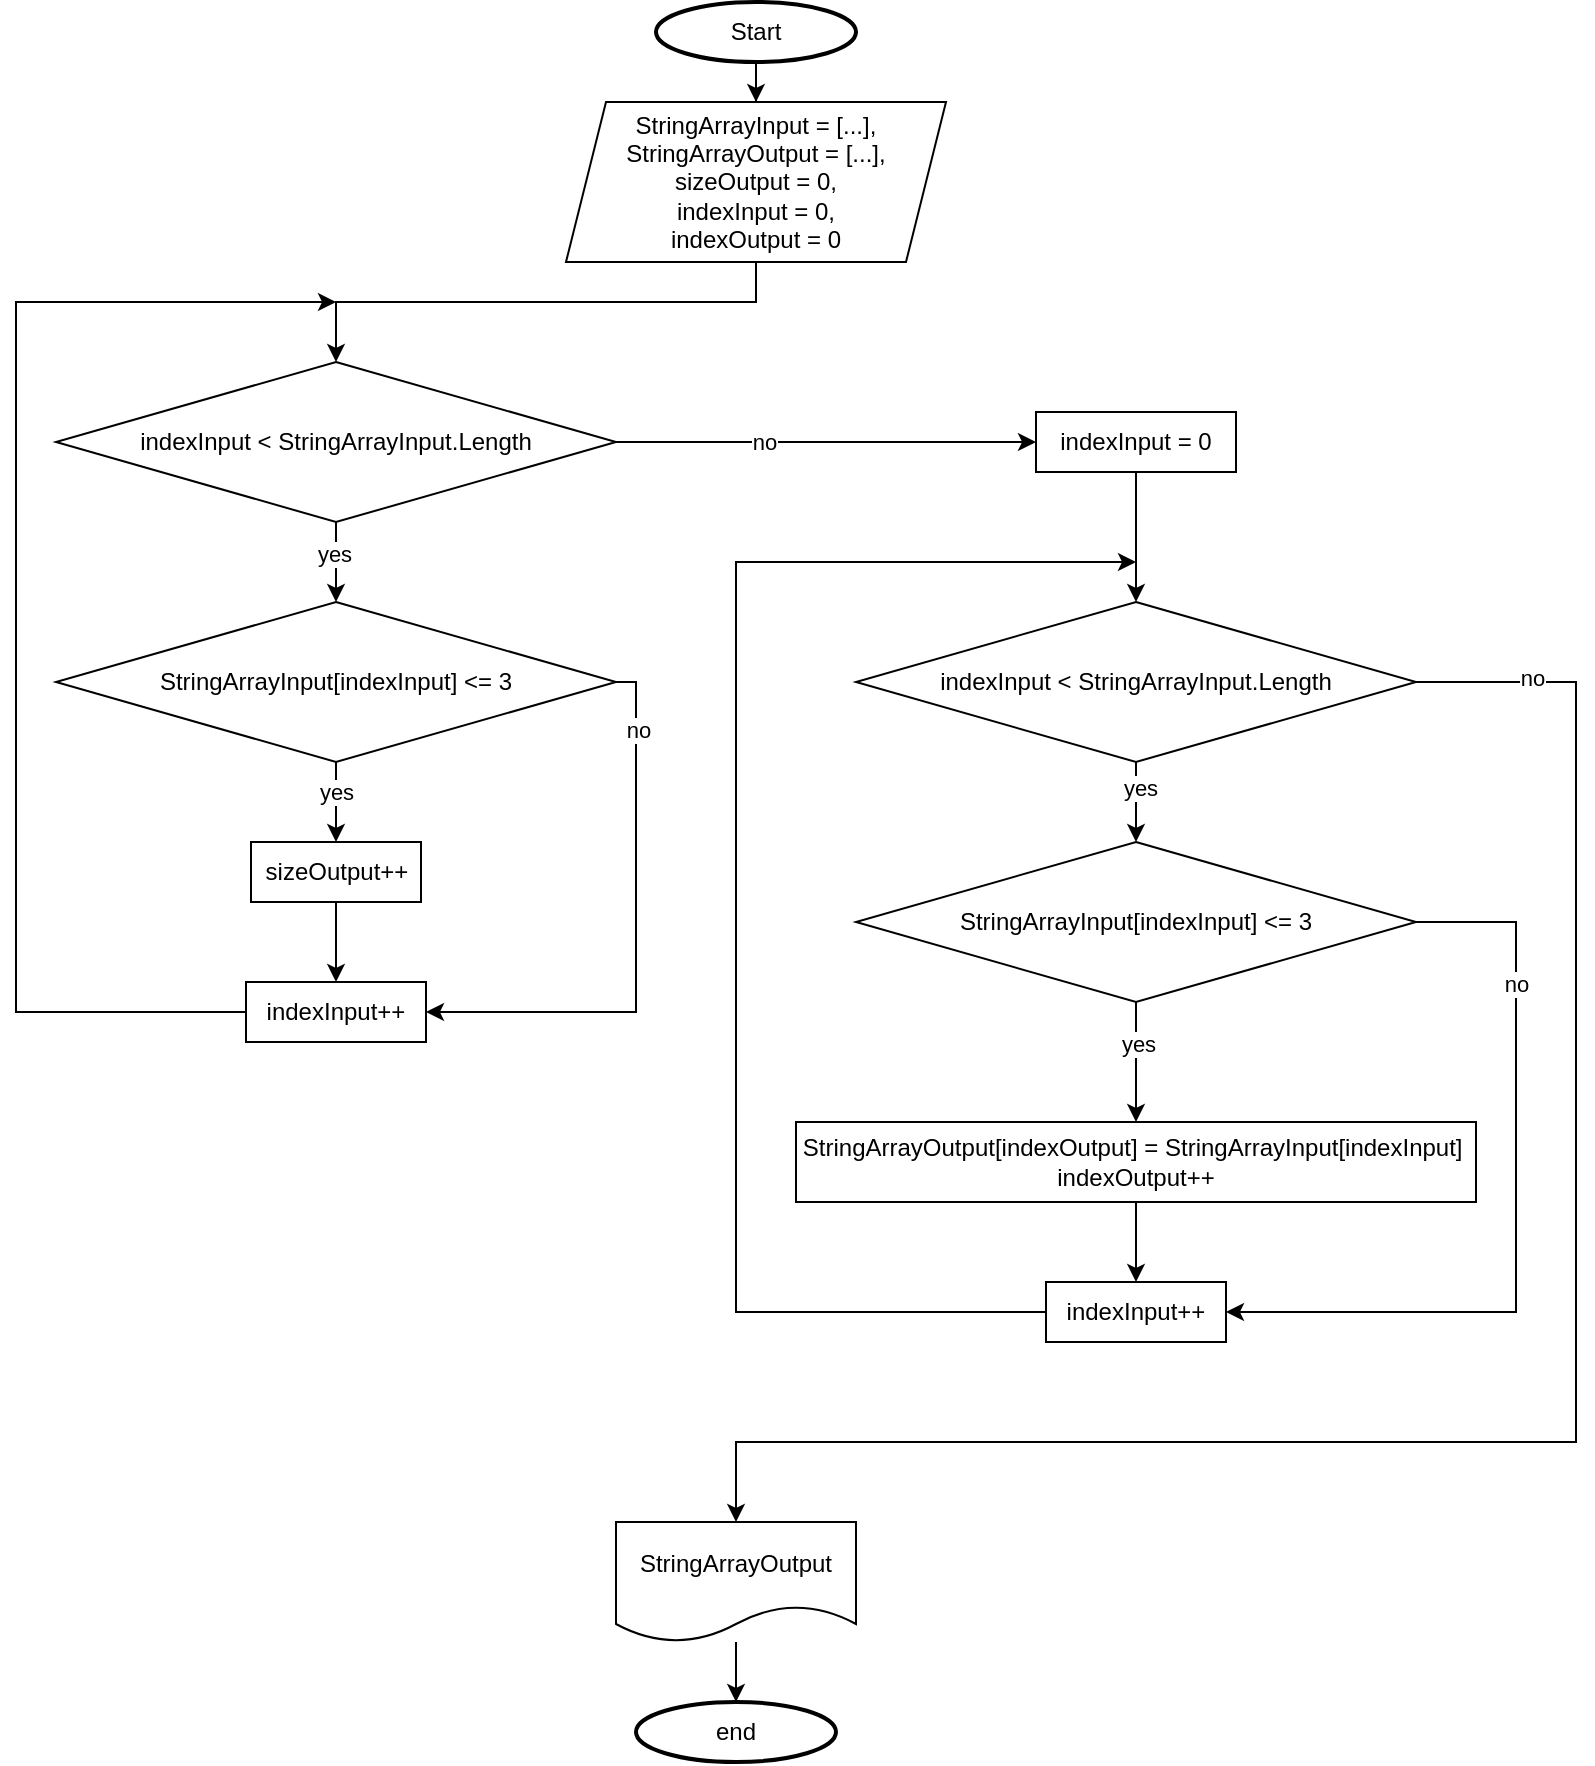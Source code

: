 <mxfile>
    <diagram id="_QZWr6JpHnI_6Thq9Ak5" name="Block Diagram">
        <mxGraphModel dx="1301" dy="484" grid="1" gridSize="10" guides="1" tooltips="1" connect="1" arrows="1" fold="1" page="1" pageScale="1" pageWidth="827" pageHeight="1169" math="0" shadow="0">
            <root>
                <mxCell id="0"/>
                <mxCell id="1" parent="0"/>
                <mxCell id="22" value="" style="edgeStyle=orthogonalEdgeStyle;rounded=0;orthogonalLoop=1;jettySize=auto;html=1;" edge="1" parent="1" source="23" target="26">
                    <mxGeometry relative="1" as="geometry"/>
                </mxCell>
                <mxCell id="23" value="Start" style="strokeWidth=2;html=1;shape=mxgraph.flowchart.start_1;whiteSpace=wrap;" vertex="1" parent="1">
                    <mxGeometry x="340" y="40" width="100" height="30" as="geometry"/>
                </mxCell>
                <mxCell id="24" value="end" style="strokeWidth=2;html=1;shape=mxgraph.flowchart.start_1;whiteSpace=wrap;" vertex="1" parent="1">
                    <mxGeometry x="330" y="890" width="100" height="30" as="geometry"/>
                </mxCell>
                <mxCell id="25" value="" style="edgeStyle=orthogonalEdgeStyle;rounded=0;orthogonalLoop=1;jettySize=auto;html=1;" edge="1" parent="1" source="26" target="31">
                    <mxGeometry relative="1" as="geometry">
                        <Array as="points">
                            <mxPoint x="390" y="190"/>
                            <mxPoint x="180" y="190"/>
                        </Array>
                    </mxGeometry>
                </mxCell>
                <mxCell id="26" value="StringArrayInput = [...],&lt;br&gt;StringArrayOutput = [...],&lt;br&gt;sizeOutput = 0,&lt;br&gt;indexInput = 0,&lt;br&gt;indexOutput = 0" style="shape=parallelogram;perimeter=parallelogramPerimeter;whiteSpace=wrap;html=1;fixedSize=1;" vertex="1" parent="1">
                    <mxGeometry x="295" y="90" width="190" height="80" as="geometry"/>
                </mxCell>
                <mxCell id="27" value="" style="edgeStyle=orthogonalEdgeStyle;rounded=0;orthogonalLoop=1;jettySize=auto;html=1;" edge="1" parent="1" source="31" target="36">
                    <mxGeometry relative="1" as="geometry"/>
                </mxCell>
                <mxCell id="28" value="yes" style="edgeLabel;html=1;align=center;verticalAlign=middle;resizable=0;points=[];" vertex="1" connectable="0" parent="27">
                    <mxGeometry x="-0.2" y="-1" relative="1" as="geometry">
                        <mxPoint as="offset"/>
                    </mxGeometry>
                </mxCell>
                <mxCell id="29" value="" style="edgeStyle=orthogonalEdgeStyle;rounded=0;orthogonalLoop=1;jettySize=auto;html=1;" edge="1" parent="1" source="31" target="49">
                    <mxGeometry relative="1" as="geometry"/>
                </mxCell>
                <mxCell id="30" value="no" style="edgeLabel;html=1;align=center;verticalAlign=middle;resizable=0;points=[];" vertex="1" connectable="0" parent="29">
                    <mxGeometry x="-0.3" relative="1" as="geometry">
                        <mxPoint as="offset"/>
                    </mxGeometry>
                </mxCell>
                <mxCell id="31" value="indexInput &amp;lt; StringArrayInput.Length" style="rhombus;whiteSpace=wrap;html=1;" vertex="1" parent="1">
                    <mxGeometry x="40" y="220" width="280" height="80" as="geometry"/>
                </mxCell>
                <mxCell id="32" value="" style="edgeStyle=orthogonalEdgeStyle;rounded=0;orthogonalLoop=1;jettySize=auto;html=1;" edge="1" parent="1" source="36" target="38">
                    <mxGeometry relative="1" as="geometry"/>
                </mxCell>
                <mxCell id="33" value="yes" style="edgeLabel;html=1;align=center;verticalAlign=middle;resizable=0;points=[];" vertex="1" connectable="0" parent="32">
                    <mxGeometry x="-0.271" relative="1" as="geometry">
                        <mxPoint as="offset"/>
                    </mxGeometry>
                </mxCell>
                <mxCell id="34" style="edgeStyle=orthogonalEdgeStyle;rounded=0;orthogonalLoop=1;jettySize=auto;html=1;entryX=1;entryY=0.5;entryDx=0;entryDy=0;" edge="1" parent="1" source="36" target="40">
                    <mxGeometry relative="1" as="geometry">
                        <Array as="points">
                            <mxPoint x="330" y="380"/>
                            <mxPoint x="330" y="545"/>
                        </Array>
                    </mxGeometry>
                </mxCell>
                <mxCell id="35" value="no" style="edgeLabel;html=1;align=center;verticalAlign=middle;resizable=0;points=[];" vertex="1" connectable="0" parent="34">
                    <mxGeometry x="-0.761" y="1" relative="1" as="geometry">
                        <mxPoint as="offset"/>
                    </mxGeometry>
                </mxCell>
                <mxCell id="36" value="StringArrayInput[indexInput] &amp;lt;= 3" style="rhombus;whiteSpace=wrap;html=1;" vertex="1" parent="1">
                    <mxGeometry x="40" y="340" width="280" height="80" as="geometry"/>
                </mxCell>
                <mxCell id="37" style="edgeStyle=orthogonalEdgeStyle;rounded=0;orthogonalLoop=1;jettySize=auto;html=1;" edge="1" parent="1" source="38" target="40">
                    <mxGeometry relative="1" as="geometry"/>
                </mxCell>
                <mxCell id="38" value="sizeOutput++" style="rounded=0;whiteSpace=wrap;html=1;" vertex="1" parent="1">
                    <mxGeometry x="137.5" y="460" width="85" height="30" as="geometry"/>
                </mxCell>
                <mxCell id="39" style="edgeStyle=orthogonalEdgeStyle;rounded=0;orthogonalLoop=1;jettySize=auto;html=1;" edge="1" parent="1" source="40">
                    <mxGeometry relative="1" as="geometry">
                        <mxPoint x="180" y="190" as="targetPoint"/>
                        <Array as="points">
                            <mxPoint x="20" y="545"/>
                            <mxPoint x="20" y="190"/>
                        </Array>
                    </mxGeometry>
                </mxCell>
                <mxCell id="40" value="indexInput++" style="rounded=0;whiteSpace=wrap;html=1;" vertex="1" parent="1">
                    <mxGeometry x="135" y="530" width="90" height="30" as="geometry"/>
                </mxCell>
                <mxCell id="41" value="" style="edgeStyle=orthogonalEdgeStyle;rounded=0;orthogonalLoop=1;jettySize=auto;html=1;" edge="1" parent="1" source="42" target="24">
                    <mxGeometry relative="1" as="geometry"/>
                </mxCell>
                <mxCell id="42" value="StringArrayOutput" style="shape=document;whiteSpace=wrap;html=1;boundedLbl=1;" vertex="1" parent="1">
                    <mxGeometry x="320" y="800" width="120" height="60" as="geometry"/>
                </mxCell>
                <mxCell id="43" style="edgeStyle=orthogonalEdgeStyle;rounded=0;orthogonalLoop=1;jettySize=auto;html=1;entryX=0.5;entryY=0;entryDx=0;entryDy=0;" edge="1" parent="1" source="47" target="54">
                    <mxGeometry relative="1" as="geometry"/>
                </mxCell>
                <mxCell id="44" value="yes" style="edgeLabel;html=1;align=center;verticalAlign=middle;resizable=0;points=[];" vertex="1" connectable="0" parent="43">
                    <mxGeometry x="-0.371" y="2" relative="1" as="geometry">
                        <mxPoint as="offset"/>
                    </mxGeometry>
                </mxCell>
                <mxCell id="45" style="edgeStyle=orthogonalEdgeStyle;rounded=0;orthogonalLoop=1;jettySize=auto;html=1;entryX=0.5;entryY=0;entryDx=0;entryDy=0;" edge="1" parent="1" source="47" target="42">
                    <mxGeometry relative="1" as="geometry">
                        <Array as="points">
                            <mxPoint x="800" y="380"/>
                            <mxPoint x="800" y="760"/>
                            <mxPoint x="380" y="760"/>
                        </Array>
                    </mxGeometry>
                </mxCell>
                <mxCell id="46" value="no" style="edgeLabel;html=1;align=center;verticalAlign=middle;resizable=0;points=[];" vertex="1" connectable="0" parent="45">
                    <mxGeometry x="-0.875" y="2" relative="1" as="geometry">
                        <mxPoint as="offset"/>
                    </mxGeometry>
                </mxCell>
                <mxCell id="47" value="indexInput &amp;lt; StringArrayInput.Length" style="rhombus;whiteSpace=wrap;html=1;" vertex="1" parent="1">
                    <mxGeometry x="440" y="340" width="280" height="80" as="geometry"/>
                </mxCell>
                <mxCell id="48" style="edgeStyle=orthogonalEdgeStyle;rounded=0;orthogonalLoop=1;jettySize=auto;html=1;entryX=0.5;entryY=0;entryDx=0;entryDy=0;" edge="1" parent="1" source="49" target="47">
                    <mxGeometry relative="1" as="geometry"/>
                </mxCell>
                <mxCell id="49" value="indexInput = 0" style="whiteSpace=wrap;html=1;" vertex="1" parent="1">
                    <mxGeometry x="530" y="245" width="100" height="30" as="geometry"/>
                </mxCell>
                <mxCell id="50" style="edgeStyle=orthogonalEdgeStyle;rounded=0;orthogonalLoop=1;jettySize=auto;html=1;entryX=0.5;entryY=0;entryDx=0;entryDy=0;" edge="1" parent="1" source="54" target="56">
                    <mxGeometry relative="1" as="geometry"/>
                </mxCell>
                <mxCell id="51" value="yes" style="edgeLabel;html=1;align=center;verticalAlign=middle;resizable=0;points=[];" vertex="1" connectable="0" parent="50">
                    <mxGeometry x="-0.324" y="1" relative="1" as="geometry">
                        <mxPoint as="offset"/>
                    </mxGeometry>
                </mxCell>
                <mxCell id="52" style="edgeStyle=orthogonalEdgeStyle;rounded=0;orthogonalLoop=1;jettySize=auto;html=1;entryX=1;entryY=0.5;entryDx=0;entryDy=0;" edge="1" parent="1" source="54" target="58">
                    <mxGeometry relative="1" as="geometry">
                        <Array as="points">
                            <mxPoint x="770" y="500"/>
                            <mxPoint x="770" y="695"/>
                        </Array>
                    </mxGeometry>
                </mxCell>
                <mxCell id="53" value="no" style="edgeLabel;html=1;align=center;verticalAlign=middle;resizable=0;points=[];" vertex="1" connectable="0" parent="52">
                    <mxGeometry x="-0.584" relative="1" as="geometry">
                        <mxPoint as="offset"/>
                    </mxGeometry>
                </mxCell>
                <mxCell id="54" value="StringArrayInput[indexInput] &amp;lt;= 3" style="rhombus;whiteSpace=wrap;html=1;" vertex="1" parent="1">
                    <mxGeometry x="440" y="460" width="280" height="80" as="geometry"/>
                </mxCell>
                <mxCell id="55" value="" style="edgeStyle=orthogonalEdgeStyle;rounded=0;orthogonalLoop=1;jettySize=auto;html=1;" edge="1" parent="1" source="56" target="58">
                    <mxGeometry relative="1" as="geometry"/>
                </mxCell>
                <mxCell id="56" value="StringArrayOutput[indexOutput] = StringArrayInput[indexInput]&amp;nbsp;&lt;br&gt;indexOutput++" style="rounded=0;whiteSpace=wrap;html=1;" vertex="1" parent="1">
                    <mxGeometry x="410" y="600" width="340" height="40" as="geometry"/>
                </mxCell>
                <mxCell id="57" style="edgeStyle=orthogonalEdgeStyle;rounded=0;orthogonalLoop=1;jettySize=auto;html=1;" edge="1" parent="1" source="58">
                    <mxGeometry relative="1" as="geometry">
                        <mxPoint x="580" y="320" as="targetPoint"/>
                        <Array as="points">
                            <mxPoint x="380" y="695"/>
                            <mxPoint x="380" y="320"/>
                            <mxPoint x="440" y="320"/>
                        </Array>
                    </mxGeometry>
                </mxCell>
                <mxCell id="58" value="indexInput++" style="rounded=0;whiteSpace=wrap;html=1;" vertex="1" parent="1">
                    <mxGeometry x="535" y="680" width="90" height="30" as="geometry"/>
                </mxCell>
            </root>
        </mxGraphModel>
    </diagram>
</mxfile>